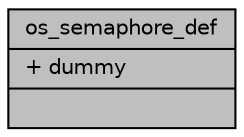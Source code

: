 digraph "os_semaphore_def"
{
  edge [fontname="Helvetica",fontsize="10",labelfontname="Helvetica",labelfontsize="10"];
  node [fontname="Helvetica",fontsize="10",shape=record];
  Node1 [label="{os_semaphore_def\n|+ dummy\l|}",height=0.2,width=0.4,color="black", fillcolor="grey75", style="filled", fontcolor="black"];
}
